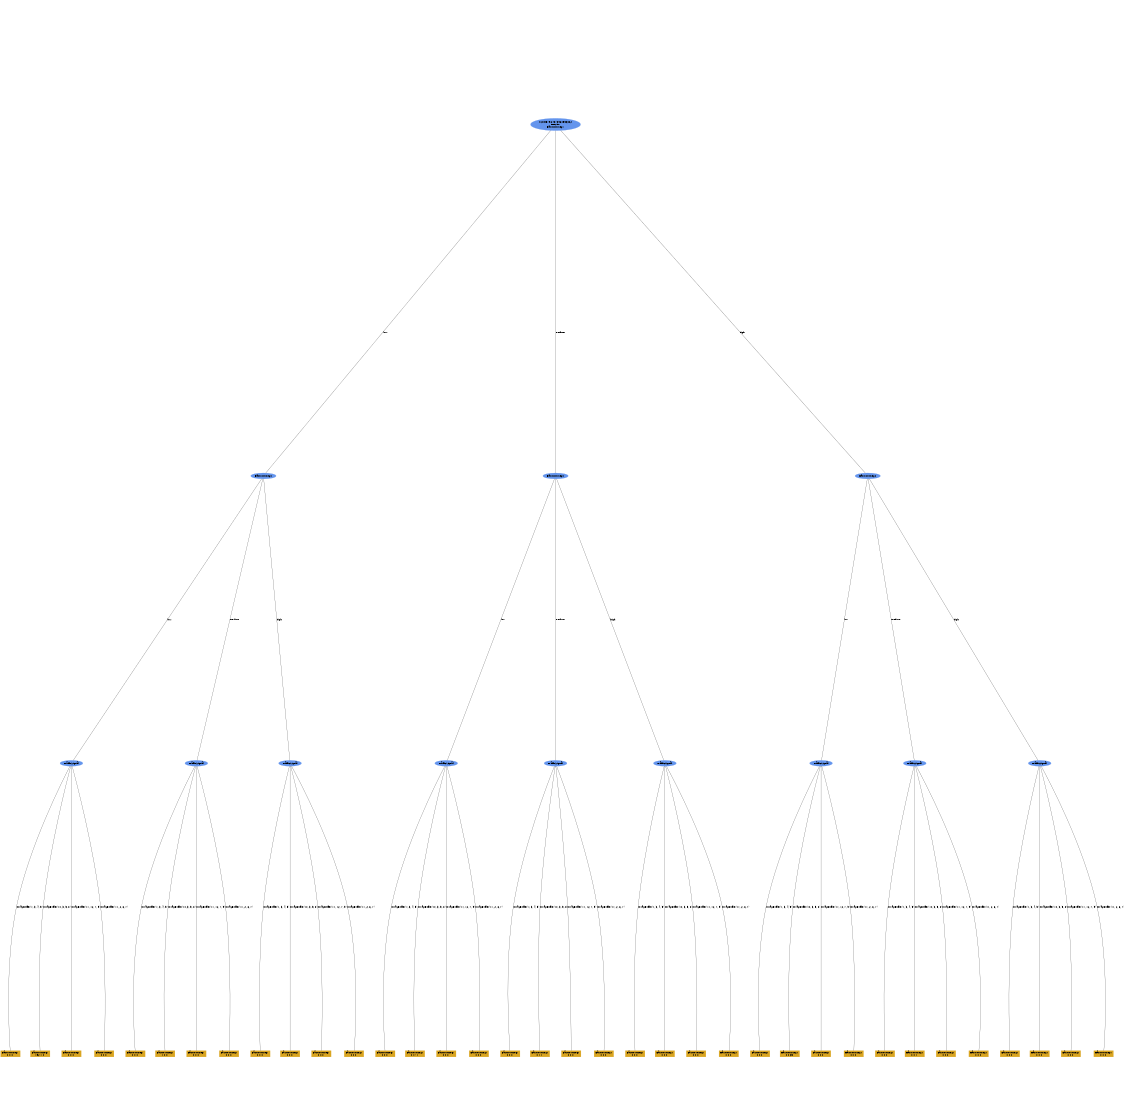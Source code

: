 digraph "DD" {
size = "7.5,10"
ratio=1.0;
center = true;
edge [dir = none];
{ rank = same; node [shape=ellipse, style=filled, color=cornflowerblue];"18577" [label="score=796.4373960553382\nN=250\nEast_out_seg1"];}
{ rank = same; node [shape=ellipse, style=filled, color=cornflowerblue];"18590" [label="East_out_seg0"];}
{ rank = same; node [shape=ellipse, style=filled, color=cornflowerblue];"18603" [label="East_out_seg0"];}
{ rank = same; node [shape=ellipse, style=filled, color=cornflowerblue];"18616" [label="East_out_seg0"];}
{ rank = same; node [shape=ellipse, style=filled, color=cornflowerblue];"18625" [label="TrafficSignal"];}
{ rank = same; node [shape=ellipse, style=filled, color=cornflowerblue];"18635" [label="TrafficSignal"];}
{ rank = same; node [shape=ellipse, style=filled, color=cornflowerblue];"18645" [label="TrafficSignal"];}
{ rank = same; node [shape=ellipse, style=filled, color=cornflowerblue];"18655" [label="TrafficSignal"];}
{ rank = same; node [shape=ellipse, style=filled, color=cornflowerblue];"18665" [label="TrafficSignal"];}
{ rank = same; node [shape=ellipse, style=filled, color=cornflowerblue];"18675" [label="TrafficSignal"];}
{ rank = same; node [shape=ellipse, style=filled, color=cornflowerblue];"18685" [label="TrafficSignal"];}
{ rank = same; node [shape=ellipse, style=filled, color=cornflowerblue];"18695" [label="TrafficSignal"];}
{ rank = same; node [shape=ellipse, style=filled, color=cornflowerblue];"18705" [label="TrafficSignal"];}
{ rank = same; node [shape=box, style=filled, color=goldenrod];"18626" [label="East_out_seg1\n0 0 0 "];}
{ rank = same; node [shape=box, style=filled, color=goldenrod];"18627" [label="East_out_seg1\n192 1 0 "];}
{ rank = same; node [shape=box, style=filled, color=goldenrod];"18628" [label="East_out_seg1\n0 0 0 "];}
{ rank = same; node [shape=box, style=filled, color=goldenrod];"18629" [label="East_out_seg1\n0 0 0 "];}
{ rank = same; node [shape=box, style=filled, color=goldenrod];"18636" [label="East_out_seg1\n0 0 0 "];}
{ rank = same; node [shape=box, style=filled, color=goldenrod];"18637" [label="East_out_seg1\n1 0 0 "];}
{ rank = same; node [shape=box, style=filled, color=goldenrod];"18638" [label="East_out_seg1\n0 0 0 "];}
{ rank = same; node [shape=box, style=filled, color=goldenrod];"18639" [label="East_out_seg1\n0 0 0 "];}
{ rank = same; node [shape=box, style=filled, color=goldenrod];"18646" [label="East_out_seg1\n0 0 0 "];}
{ rank = same; node [shape=box, style=filled, color=goldenrod];"18647" [label="East_out_seg1\n0 0 0 "];}
{ rank = same; node [shape=box, style=filled, color=goldenrod];"18648" [label="East_out_seg1\n0 0 0 "];}
{ rank = same; node [shape=box, style=filled, color=goldenrod];"18649" [label="East_out_seg1\n0 0 0 "];}
{ rank = same; node [shape=box, style=filled, color=goldenrod];"18656" [label="East_out_seg1\n0 0 0 "];}
{ rank = same; node [shape=box, style=filled, color=goldenrod];"18657" [label="East_out_seg1\n0 17 1 "];}
{ rank = same; node [shape=box, style=filled, color=goldenrod];"18658" [label="East_out_seg1\n0 0 0 "];}
{ rank = same; node [shape=box, style=filled, color=goldenrod];"18659" [label="East_out_seg1\n0 0 0 "];}
{ rank = same; node [shape=box, style=filled, color=goldenrod];"18666" [label="East_out_seg1\n0 0 0 "];}
{ rank = same; node [shape=box, style=filled, color=goldenrod];"18667" [label="East_out_seg1\n0 1 1 "];}
{ rank = same; node [shape=box, style=filled, color=goldenrod];"18668" [label="East_out_seg1\n0 0 0 "];}
{ rank = same; node [shape=box, style=filled, color=goldenrod];"18669" [label="East_out_seg1\n0 0 0 "];}
{ rank = same; node [shape=box, style=filled, color=goldenrod];"18676" [label="East_out_seg1\n0 0 0 "];}
{ rank = same; node [shape=box, style=filled, color=goldenrod];"18677" [label="East_out_seg1\n0 0 0 "];}
{ rank = same; node [shape=box, style=filled, color=goldenrod];"18678" [label="East_out_seg1\n0 0 0 "];}
{ rank = same; node [shape=box, style=filled, color=goldenrod];"18679" [label="East_out_seg1\n0 0 0 "];}
{ rank = same; node [shape=box, style=filled, color=goldenrod];"18686" [label="East_out_seg1\n0 0 0 "];}
{ rank = same; node [shape=box, style=filled, color=goldenrod];"18687" [label="East_out_seg1\n0 0 35 "];}
{ rank = same; node [shape=box, style=filled, color=goldenrod];"18688" [label="East_out_seg1\n0 0 0 "];}
{ rank = same; node [shape=box, style=filled, color=goldenrod];"18689" [label="East_out_seg1\n0 0 0 "];}
{ rank = same; node [shape=box, style=filled, color=goldenrod];"18696" [label="East_out_seg1\n0 0 0 "];}
{ rank = same; node [shape=box, style=filled, color=goldenrod];"18697" [label="East_out_seg1\n0 0 1 "];}
{ rank = same; node [shape=box, style=filled, color=goldenrod];"18698" [label="East_out_seg1\n0 0 0 "];}
{ rank = same; node [shape=box, style=filled, color=goldenrod];"18699" [label="East_out_seg1\n0 0 0 "];}
{ rank = same; node [shape=box, style=filled, color=goldenrod];"18706" [label="East_out_seg1\n0 0 0 "];}
{ rank = same; node [shape=box, style=filled, color=goldenrod];"18707" [label="East_out_seg1\n0 0 0 "];}
{ rank = same; node [shape=box, style=filled, color=goldenrod];"18708" [label="East_out_seg1\n0 0 0 "];}
{ rank = same; node [shape=box, style=filled, color=goldenrod];"18709" [label="East_out_seg1\n0 0 0 "];}
"18577" -> "18590" [label = "low"];
"18577" -> "18603" [label = "medium"];
"18577" -> "18616" [label = "high"];
"18590" -> "18625" [label = "low"];
"18590" -> "18635" [label = "medium"];
"18590" -> "18645" [label = "high"];
"18603" -> "18655" [label = "low"];
"18603" -> "18665" [label = "medium"];
"18603" -> "18675" [label = "high"];
"18616" -> "18685" [label = "low"];
"18616" -> "18695" [label = "medium"];
"18616" -> "18705" [label = "high"];
"18625" -> "18626" [label = "ArrayBuffer(1, 3, 4, 5)"];
"18625" -> "18627" [label = "ArrayBuffer(10, 3, 5, 8)"];
"18625" -> "18628" [label = "ArrayBuffer(11, 12, 7, 9)"];
"18625" -> "18629" [label = "ArrayBuffer(11, 2, 6, 7)"];
"18635" -> "18636" [label = "ArrayBuffer(1, 3, 4, 5)"];
"18635" -> "18637" [label = "ArrayBuffer(10, 3, 5, 8)"];
"18635" -> "18638" [label = "ArrayBuffer(11, 12, 7, 9)"];
"18635" -> "18639" [label = "ArrayBuffer(11, 2, 6, 7)"];
"18645" -> "18646" [label = "ArrayBuffer(1, 3, 4, 5)"];
"18645" -> "18647" [label = "ArrayBuffer(10, 3, 5, 8)"];
"18645" -> "18648" [label = "ArrayBuffer(11, 12, 7, 9)"];
"18645" -> "18649" [label = "ArrayBuffer(11, 2, 6, 7)"];
"18655" -> "18656" [label = "ArrayBuffer(1, 3, 4, 5)"];
"18655" -> "18657" [label = "ArrayBuffer(10, 3, 5, 8)"];
"18655" -> "18658" [label = "ArrayBuffer(11, 12, 7, 9)"];
"18655" -> "18659" [label = "ArrayBuffer(11, 2, 6, 7)"];
"18665" -> "18666" [label = "ArrayBuffer(1, 3, 4, 5)"];
"18665" -> "18667" [label = "ArrayBuffer(10, 3, 5, 8)"];
"18665" -> "18668" [label = "ArrayBuffer(11, 12, 7, 9)"];
"18665" -> "18669" [label = "ArrayBuffer(11, 2, 6, 7)"];
"18675" -> "18676" [label = "ArrayBuffer(1, 3, 4, 5)"];
"18675" -> "18677" [label = "ArrayBuffer(10, 3, 5, 8)"];
"18675" -> "18678" [label = "ArrayBuffer(11, 12, 7, 9)"];
"18675" -> "18679" [label = "ArrayBuffer(11, 2, 6, 7)"];
"18685" -> "18686" [label = "ArrayBuffer(1, 3, 4, 5)"];
"18685" -> "18687" [label = "ArrayBuffer(10, 3, 5, 8)"];
"18685" -> "18688" [label = "ArrayBuffer(11, 12, 7, 9)"];
"18685" -> "18689" [label = "ArrayBuffer(11, 2, 6, 7)"];
"18695" -> "18696" [label = "ArrayBuffer(1, 3, 4, 5)"];
"18695" -> "18697" [label = "ArrayBuffer(10, 3, 5, 8)"];
"18695" -> "18698" [label = "ArrayBuffer(11, 12, 7, 9)"];
"18695" -> "18699" [label = "ArrayBuffer(11, 2, 6, 7)"];
"18705" -> "18706" [label = "ArrayBuffer(1, 3, 4, 5)"];
"18705" -> "18707" [label = "ArrayBuffer(10, 3, 5, 8)"];
"18705" -> "18708" [label = "ArrayBuffer(11, 12, 7, 9)"];
"18705" -> "18709" [label = "ArrayBuffer(11, 2, 6, 7)"];

}